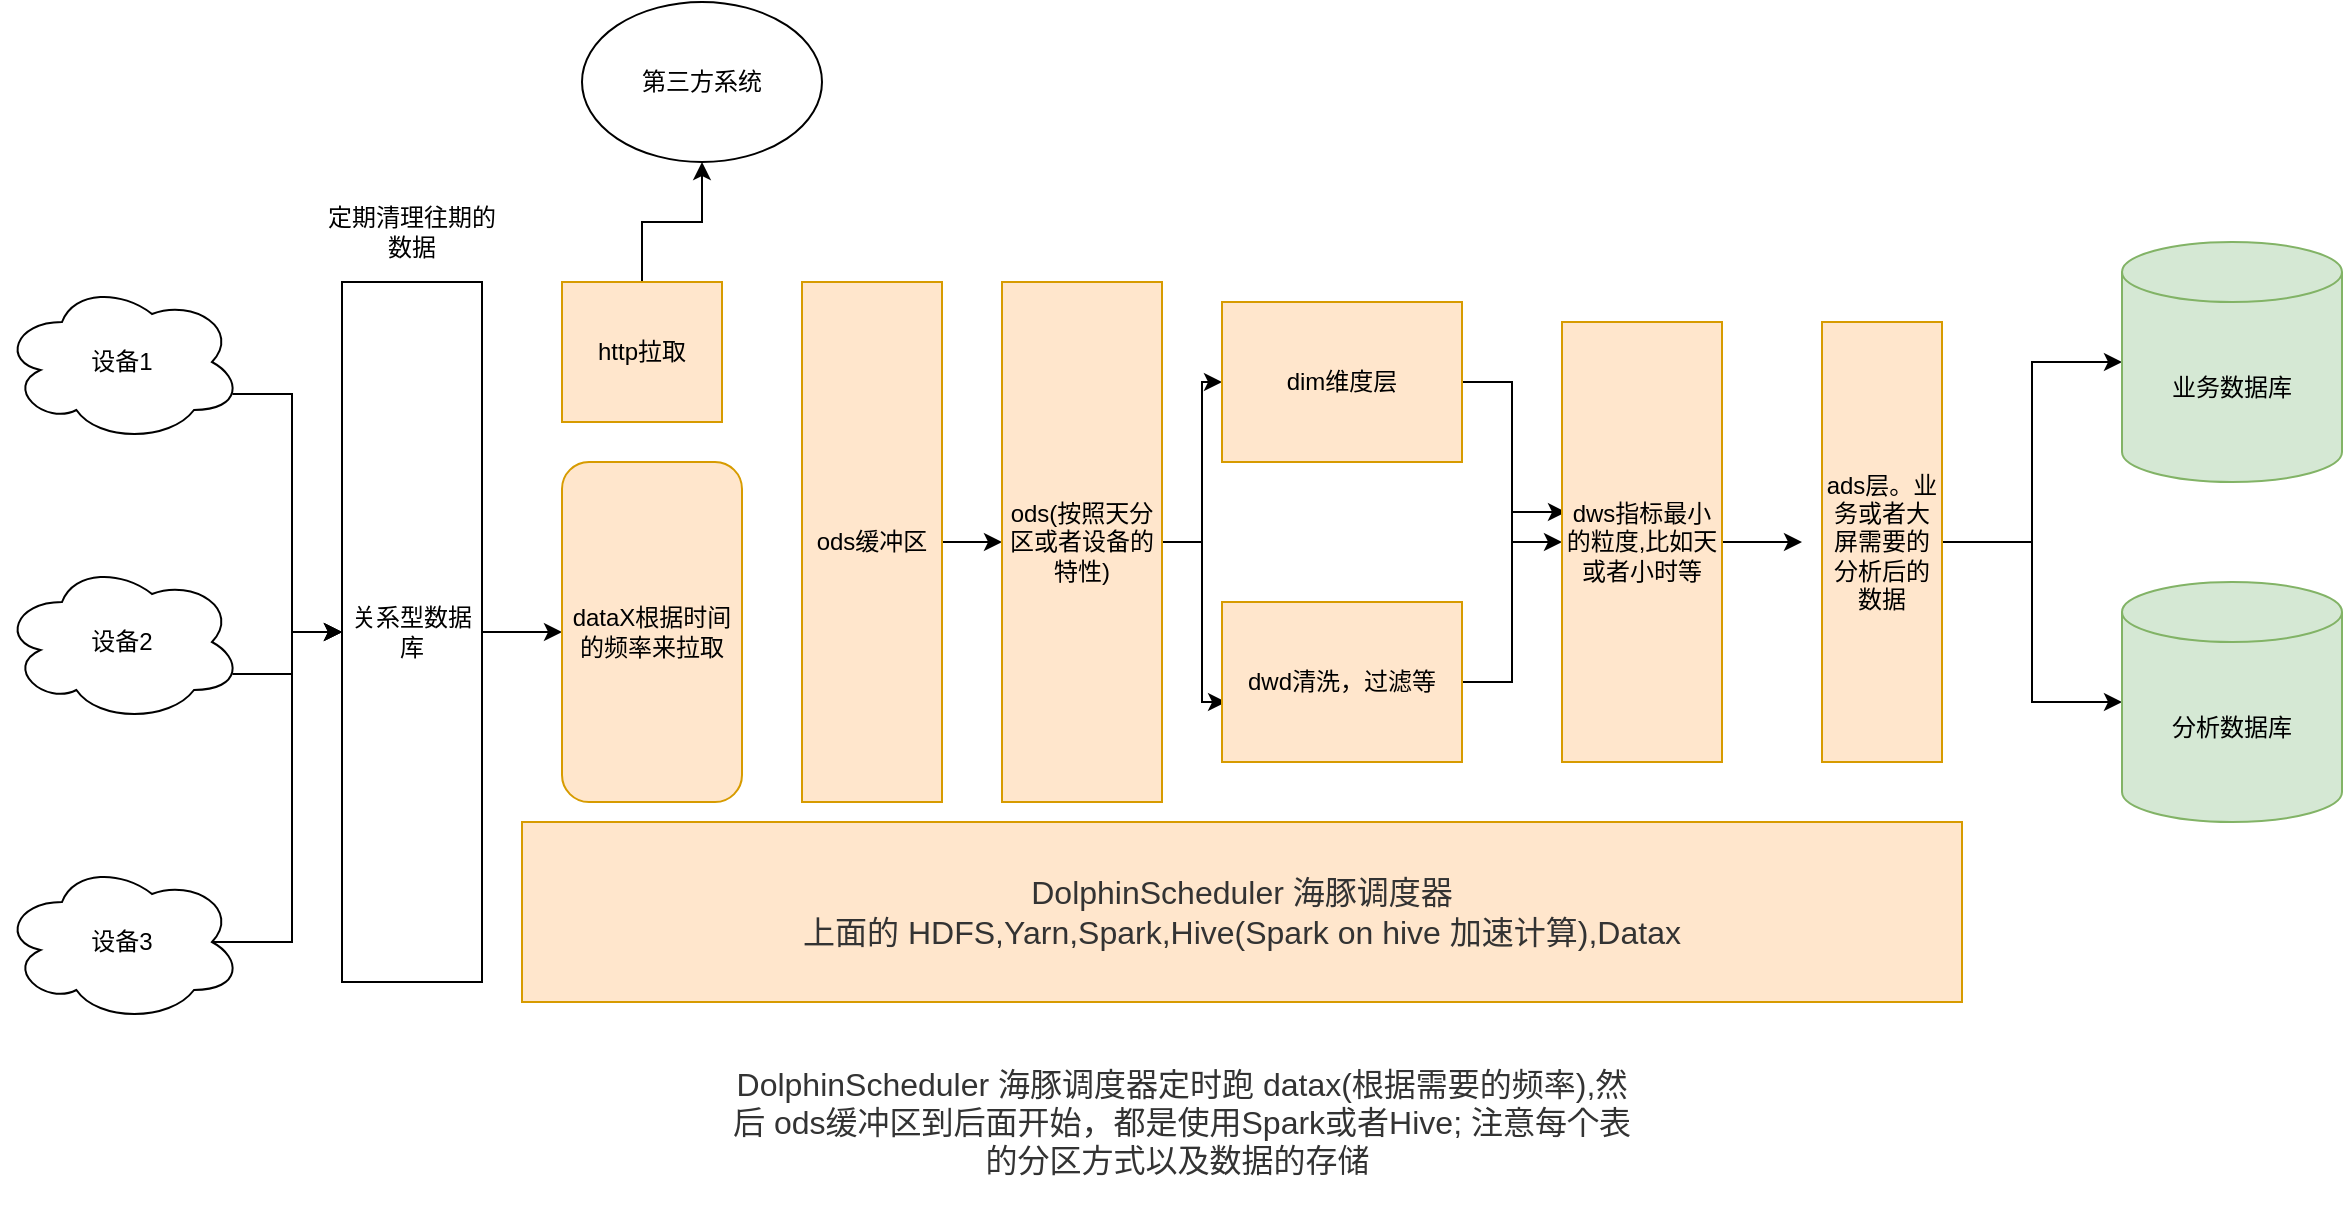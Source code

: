 <mxfile version="17.2.4" type="device"><diagram id="5As5y-8zQChSlzkc2nnE" name="整理功能"><mxGraphModel dx="1360" dy="905" grid="1" gridSize="10" guides="1" tooltips="1" connect="1" arrows="1" fold="1" page="1" pageScale="1" pageWidth="827" pageHeight="1169" math="0" shadow="0"><root><mxCell id="0"/><mxCell id="1" parent="0"/><mxCell id="7Hy_kPEnBajm97etl7_7-6" style="edgeStyle=orthogonalEdgeStyle;rounded=0;orthogonalLoop=1;jettySize=auto;html=1;exitX=0.96;exitY=0.7;exitDx=0;exitDy=0;exitPerimeter=0;" edge="1" parent="1" source="7Hy_kPEnBajm97etl7_7-2" target="7Hy_kPEnBajm97etl7_7-5"><mxGeometry relative="1" as="geometry"/></mxCell><mxCell id="7Hy_kPEnBajm97etl7_7-2" value="设备1" style="ellipse;shape=cloud;whiteSpace=wrap;html=1;" vertex="1" parent="1"><mxGeometry y="200" width="120" height="80" as="geometry"/></mxCell><mxCell id="7Hy_kPEnBajm97etl7_7-7" style="edgeStyle=orthogonalEdgeStyle;rounded=0;orthogonalLoop=1;jettySize=auto;html=1;exitX=0.96;exitY=0.7;exitDx=0;exitDy=0;exitPerimeter=0;entryX=0;entryY=0.5;entryDx=0;entryDy=0;" edge="1" parent="1" source="7Hy_kPEnBajm97etl7_7-3" target="7Hy_kPEnBajm97etl7_7-5"><mxGeometry relative="1" as="geometry"/></mxCell><mxCell id="7Hy_kPEnBajm97etl7_7-3" value="设备2" style="ellipse;shape=cloud;whiteSpace=wrap;html=1;" vertex="1" parent="1"><mxGeometry y="340" width="120" height="80" as="geometry"/></mxCell><mxCell id="7Hy_kPEnBajm97etl7_7-8" style="edgeStyle=orthogonalEdgeStyle;rounded=0;orthogonalLoop=1;jettySize=auto;html=1;exitX=0.875;exitY=0.5;exitDx=0;exitDy=0;exitPerimeter=0;entryX=0;entryY=0.5;entryDx=0;entryDy=0;" edge="1" parent="1" source="7Hy_kPEnBajm97etl7_7-4" target="7Hy_kPEnBajm97etl7_7-5"><mxGeometry relative="1" as="geometry"/></mxCell><mxCell id="7Hy_kPEnBajm97etl7_7-4" value="设备3" style="ellipse;shape=cloud;whiteSpace=wrap;html=1;" vertex="1" parent="1"><mxGeometry y="490" width="120" height="80" as="geometry"/></mxCell><mxCell id="7Hy_kPEnBajm97etl7_7-11" style="edgeStyle=orthogonalEdgeStyle;rounded=0;orthogonalLoop=1;jettySize=auto;html=1;exitX=1;exitY=0.5;exitDx=0;exitDy=0;entryX=0;entryY=0.5;entryDx=0;entryDy=0;" edge="1" parent="1" source="7Hy_kPEnBajm97etl7_7-5" target="7Hy_kPEnBajm97etl7_7-10"><mxGeometry relative="1" as="geometry"/></mxCell><mxCell id="7Hy_kPEnBajm97etl7_7-5" value="关系型数据库" style="rounded=0;whiteSpace=wrap;html=1;" vertex="1" parent="1"><mxGeometry x="170" y="200" width="70" height="350" as="geometry"/></mxCell><mxCell id="7Hy_kPEnBajm97etl7_7-9" value="&lt;span style=&quot;color: rgb(51 , 51 , 51) ; font-family: &amp;#34;arial&amp;#34; , , &amp;#34;blinkmacsystemfont&amp;#34; , &amp;#34;segoe ui&amp;#34; , &amp;#34;roboto&amp;#34; , &amp;#34;oxygen&amp;#34; , &amp;#34;ubuntu&amp;#34; , &amp;#34;cantarell&amp;#34; , &amp;#34;fira sans&amp;#34; , &amp;#34;droid sans&amp;#34; , &amp;#34;helvetica neue&amp;#34; , sans-serif ; font-size: 16px&quot;&gt;DolphinScheduler 海豚调度器&lt;br&gt;上面的 HDFS,Yarn,Spark,Hive(Spark on hive 加速计算),Datax&lt;br&gt;&lt;/span&gt;" style="rounded=0;whiteSpace=wrap;html=1;fillColor=#ffe6cc;strokeColor=#d79b00;" vertex="1" parent="1"><mxGeometry x="260" y="470" width="720" height="90" as="geometry"/></mxCell><mxCell id="7Hy_kPEnBajm97etl7_7-10" value="dataX根据时间的频率来拉取" style="rounded=1;whiteSpace=wrap;html=1;fillColor=#ffe6cc;strokeColor=#d79b00;" vertex="1" parent="1"><mxGeometry x="280" y="290" width="90" height="170" as="geometry"/></mxCell><mxCell id="7Hy_kPEnBajm97etl7_7-12" value="第三方系统" style="ellipse;whiteSpace=wrap;html=1;" vertex="1" parent="1"><mxGeometry x="290" y="60" width="120" height="80" as="geometry"/></mxCell><mxCell id="7Hy_kPEnBajm97etl7_7-14" style="edgeStyle=orthogonalEdgeStyle;rounded=0;orthogonalLoop=1;jettySize=auto;html=1;exitX=0.5;exitY=0;exitDx=0;exitDy=0;entryX=0.5;entryY=1;entryDx=0;entryDy=0;" edge="1" parent="1" source="7Hy_kPEnBajm97etl7_7-13" target="7Hy_kPEnBajm97etl7_7-12"><mxGeometry relative="1" as="geometry"/></mxCell><mxCell id="7Hy_kPEnBajm97etl7_7-13" value="http拉取" style="rounded=0;whiteSpace=wrap;html=1;fillColor=#ffe6cc;strokeColor=#d79b00;" vertex="1" parent="1"><mxGeometry x="280" y="200" width="80" height="70" as="geometry"/></mxCell><mxCell id="7Hy_kPEnBajm97etl7_7-18" style="edgeStyle=orthogonalEdgeStyle;rounded=0;orthogonalLoop=1;jettySize=auto;html=1;exitX=1;exitY=0.5;exitDx=0;exitDy=0;entryX=0;entryY=0.5;entryDx=0;entryDy=0;" edge="1" parent="1" source="7Hy_kPEnBajm97etl7_7-15" target="7Hy_kPEnBajm97etl7_7-17"><mxGeometry relative="1" as="geometry"/></mxCell><mxCell id="7Hy_kPEnBajm97etl7_7-15" value="ods缓冲区" style="rounded=0;whiteSpace=wrap;html=1;fillColor=#ffe6cc;strokeColor=#d79b00;" vertex="1" parent="1"><mxGeometry x="400" y="200" width="70" height="260" as="geometry"/></mxCell><mxCell id="7Hy_kPEnBajm97etl7_7-22" style="edgeStyle=orthogonalEdgeStyle;rounded=0;orthogonalLoop=1;jettySize=auto;html=1;exitX=1;exitY=0.5;exitDx=0;exitDy=0;entryX=0;entryY=0.5;entryDx=0;entryDy=0;" edge="1" parent="1" source="7Hy_kPEnBajm97etl7_7-17" target="7Hy_kPEnBajm97etl7_7-19"><mxGeometry relative="1" as="geometry"/></mxCell><mxCell id="7Hy_kPEnBajm97etl7_7-23" style="edgeStyle=orthogonalEdgeStyle;rounded=0;orthogonalLoop=1;jettySize=auto;html=1;exitX=1;exitY=0.5;exitDx=0;exitDy=0;entryX=0.017;entryY=0.625;entryDx=0;entryDy=0;entryPerimeter=0;" edge="1" parent="1" source="7Hy_kPEnBajm97etl7_7-17" target="7Hy_kPEnBajm97etl7_7-20"><mxGeometry relative="1" as="geometry"/></mxCell><mxCell id="7Hy_kPEnBajm97etl7_7-17" value="ods(按照天分区或者设备的特性)" style="rounded=0;whiteSpace=wrap;html=1;fillColor=#ffe6cc;strokeColor=#d79b00;" vertex="1" parent="1"><mxGeometry x="500" y="200" width="80" height="260" as="geometry"/></mxCell><mxCell id="7Hy_kPEnBajm97etl7_7-26" style="edgeStyle=orthogonalEdgeStyle;rounded=0;orthogonalLoop=1;jettySize=auto;html=1;exitX=1;exitY=0.5;exitDx=0;exitDy=0;entryX=0;entryY=0.5;entryDx=0;entryDy=0;" edge="1" parent="1" source="7Hy_kPEnBajm97etl7_7-19" target="7Hy_kPEnBajm97etl7_7-21"><mxGeometry relative="1" as="geometry"/></mxCell><mxCell id="7Hy_kPEnBajm97etl7_7-19" value="dim维度层" style="rounded=0;whiteSpace=wrap;html=1;fillColor=#ffe6cc;strokeColor=#d79b00;" vertex="1" parent="1"><mxGeometry x="610" y="210" width="120" height="80" as="geometry"/></mxCell><mxCell id="7Hy_kPEnBajm97etl7_7-27" style="edgeStyle=orthogonalEdgeStyle;rounded=0;orthogonalLoop=1;jettySize=auto;html=1;exitX=1;exitY=0.5;exitDx=0;exitDy=0;entryX=0.025;entryY=0.432;entryDx=0;entryDy=0;entryPerimeter=0;" edge="1" parent="1" source="7Hy_kPEnBajm97etl7_7-20" target="7Hy_kPEnBajm97etl7_7-21"><mxGeometry relative="1" as="geometry"/></mxCell><mxCell id="7Hy_kPEnBajm97etl7_7-20" value="dwd清洗，过滤等" style="rounded=0;whiteSpace=wrap;html=1;fillColor=#ffe6cc;strokeColor=#d79b00;" vertex="1" parent="1"><mxGeometry x="610" y="360" width="120" height="80" as="geometry"/></mxCell><mxCell id="7Hy_kPEnBajm97etl7_7-29" style="edgeStyle=orthogonalEdgeStyle;rounded=0;orthogonalLoop=1;jettySize=auto;html=1;exitX=1;exitY=0.5;exitDx=0;exitDy=0;" edge="1" parent="1" source="7Hy_kPEnBajm97etl7_7-21"><mxGeometry relative="1" as="geometry"><mxPoint x="900" y="330" as="targetPoint"/></mxGeometry></mxCell><mxCell id="7Hy_kPEnBajm97etl7_7-21" value="dws指标最小的粒度,比如天或者小时等" style="rounded=0;whiteSpace=wrap;html=1;fillColor=#ffe6cc;strokeColor=#d79b00;" vertex="1" parent="1"><mxGeometry x="780" y="220" width="80" height="220" as="geometry"/></mxCell><mxCell id="7Hy_kPEnBajm97etl7_7-32" style="edgeStyle=orthogonalEdgeStyle;rounded=0;orthogonalLoop=1;jettySize=auto;html=1;exitX=1;exitY=0.5;exitDx=0;exitDy=0;" edge="1" parent="1" source="7Hy_kPEnBajm97etl7_7-28" target="7Hy_kPEnBajm97etl7_7-30"><mxGeometry relative="1" as="geometry"/></mxCell><mxCell id="7Hy_kPEnBajm97etl7_7-33" style="edgeStyle=orthogonalEdgeStyle;rounded=0;orthogonalLoop=1;jettySize=auto;html=1;exitX=1;exitY=0.5;exitDx=0;exitDy=0;" edge="1" parent="1" source="7Hy_kPEnBajm97etl7_7-28" target="7Hy_kPEnBajm97etl7_7-31"><mxGeometry relative="1" as="geometry"/></mxCell><mxCell id="7Hy_kPEnBajm97etl7_7-28" value="ads层。业务或者大屏需要的分析后的数据" style="rounded=0;whiteSpace=wrap;html=1;fillColor=#ffe6cc;strokeColor=#d79b00;" vertex="1" parent="1"><mxGeometry x="910" y="220" width="60" height="220" as="geometry"/></mxCell><mxCell id="7Hy_kPEnBajm97etl7_7-30" value="业务数据库" style="shape=cylinder3;whiteSpace=wrap;html=1;boundedLbl=1;backgroundOutline=1;size=15;fillColor=#d5e8d4;strokeColor=#82b366;" vertex="1" parent="1"><mxGeometry x="1060" y="180" width="110" height="120" as="geometry"/></mxCell><mxCell id="7Hy_kPEnBajm97etl7_7-31" value="分析数据库" style="shape=cylinder3;whiteSpace=wrap;html=1;boundedLbl=1;backgroundOutline=1;size=15;fillColor=#d5e8d4;strokeColor=#82b366;" vertex="1" parent="1"><mxGeometry x="1060" y="350" width="110" height="120" as="geometry"/></mxCell><mxCell id="7Hy_kPEnBajm97etl7_7-35" value="&lt;span style=&quot;color: rgb(51 , 51 , 51) ; font-size: 16px&quot;&gt;DolphinScheduler 海豚调度器定时跑 datax(根据需要的频率),然后 ods缓冲区到后面开始，都是使用Spark或者Hive; 注意每个表的分区方式以及数据的存储&amp;nbsp;&lt;/span&gt;" style="text;html=1;strokeColor=none;fillColor=none;align=center;verticalAlign=middle;whiteSpace=wrap;rounded=0;" vertex="1" parent="1"><mxGeometry x="360" y="570" width="460" height="100" as="geometry"/></mxCell><mxCell id="7Hy_kPEnBajm97etl7_7-36" value="定期清理往期的数据" style="text;html=1;strokeColor=none;fillColor=none;align=center;verticalAlign=middle;whiteSpace=wrap;rounded=0;" vertex="1" parent="1"><mxGeometry x="160" y="150" width="90" height="50" as="geometry"/></mxCell></root></mxGraphModel></diagram></mxfile>